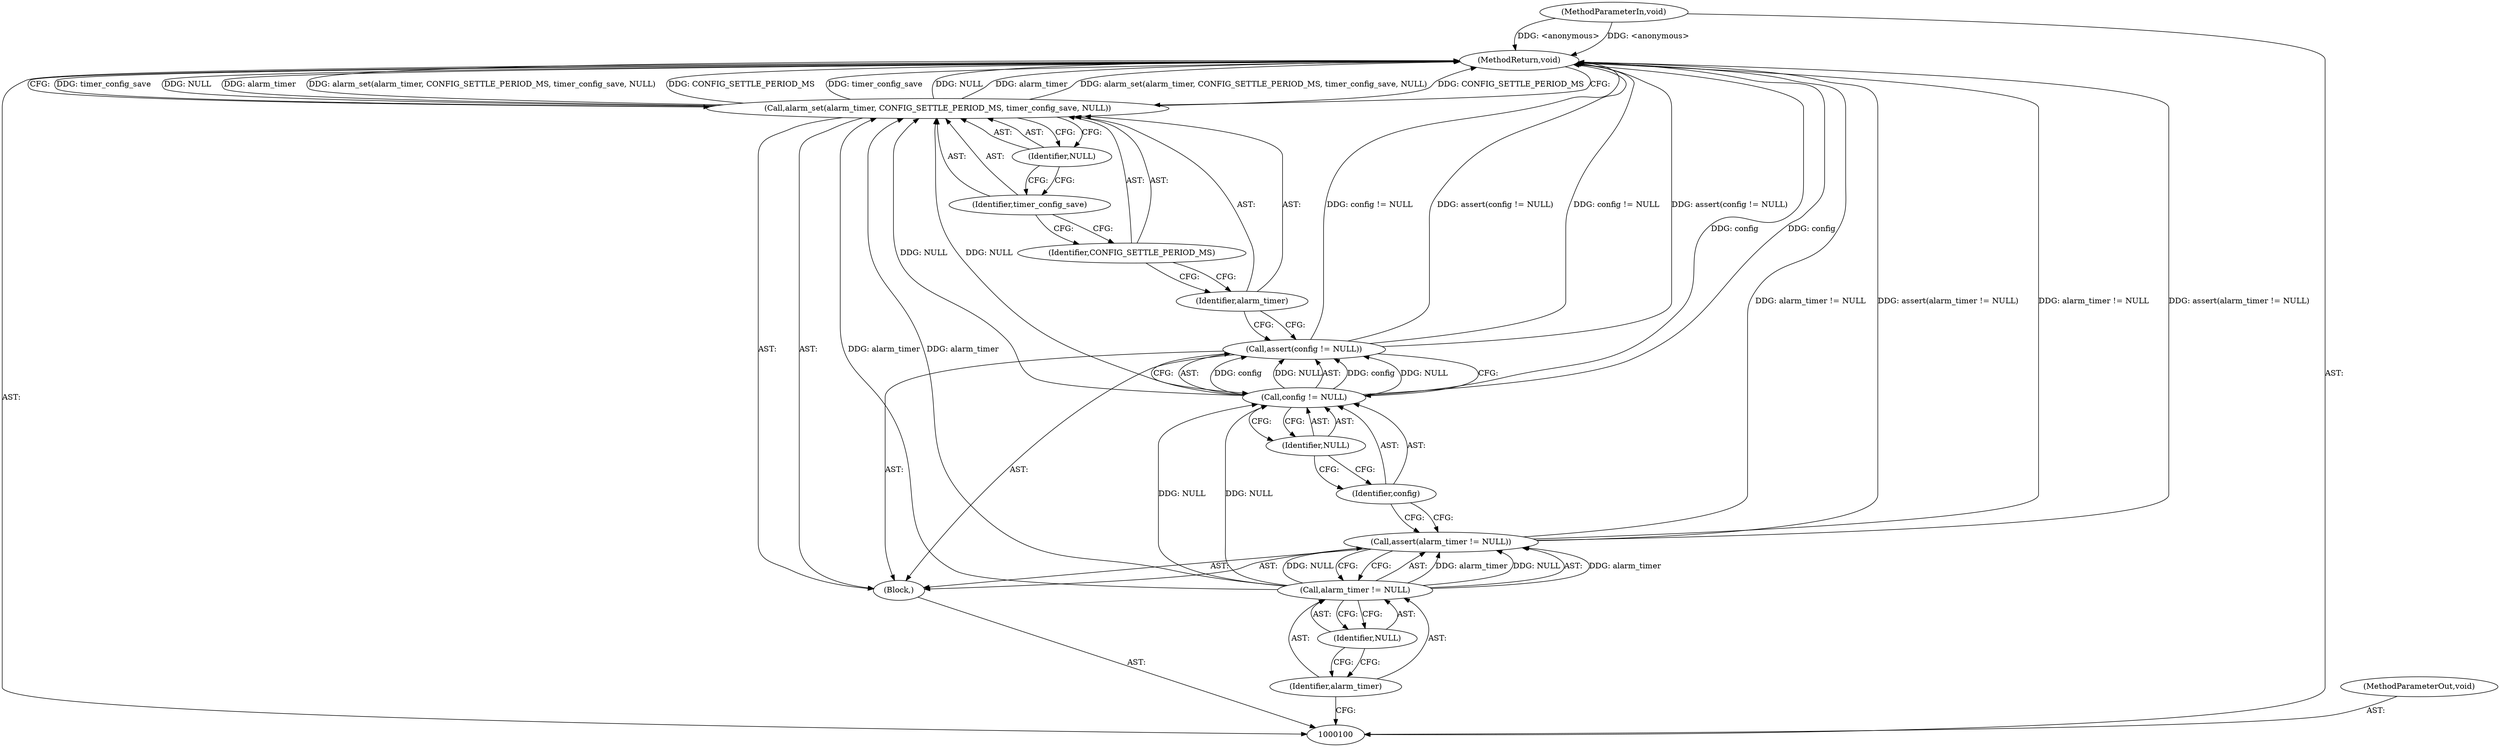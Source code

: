 digraph "1_Android_d77f1999ecece56c1cbb333f4ddc26f0b5bac2c5_0" {
"1000116" [label="(MethodReturn,void)"];
"1000101" [label="(MethodParameterIn,void)"];
"1000136" [label="(MethodParameterOut,void)"];
"1000102" [label="(Block,)"];
"1000104" [label="(Call,alarm_timer != NULL)"];
"1000105" [label="(Identifier,alarm_timer)"];
"1000106" [label="(Identifier,NULL)"];
"1000103" [label="(Call,assert(alarm_timer != NULL))"];
"1000108" [label="(Call,config != NULL)"];
"1000109" [label="(Identifier,config)"];
"1000110" [label="(Identifier,NULL)"];
"1000107" [label="(Call,assert(config != NULL))"];
"1000112" [label="(Identifier,alarm_timer)"];
"1000111" [label="(Call,alarm_set(alarm_timer, CONFIG_SETTLE_PERIOD_MS, timer_config_save, NULL))"];
"1000113" [label="(Identifier,CONFIG_SETTLE_PERIOD_MS)"];
"1000114" [label="(Identifier,timer_config_save)"];
"1000115" [label="(Identifier,NULL)"];
"1000116" -> "1000100"  [label="AST: "];
"1000116" -> "1000111"  [label="CFG: "];
"1000107" -> "1000116"  [label="DDG: config != NULL"];
"1000107" -> "1000116"  [label="DDG: assert(config != NULL)"];
"1000103" -> "1000116"  [label="DDG: alarm_timer != NULL"];
"1000103" -> "1000116"  [label="DDG: assert(alarm_timer != NULL)"];
"1000111" -> "1000116"  [label="DDG: timer_config_save"];
"1000111" -> "1000116"  [label="DDG: NULL"];
"1000111" -> "1000116"  [label="DDG: alarm_timer"];
"1000111" -> "1000116"  [label="DDG: alarm_set(alarm_timer, CONFIG_SETTLE_PERIOD_MS, timer_config_save, NULL)"];
"1000111" -> "1000116"  [label="DDG: CONFIG_SETTLE_PERIOD_MS"];
"1000108" -> "1000116"  [label="DDG: config"];
"1000101" -> "1000116"  [label="DDG: <anonymous>"];
"1000101" -> "1000100"  [label="AST: "];
"1000101" -> "1000116"  [label="DDG: <anonymous>"];
"1000136" -> "1000100"  [label="AST: "];
"1000102" -> "1000100"  [label="AST: "];
"1000103" -> "1000102"  [label="AST: "];
"1000107" -> "1000102"  [label="AST: "];
"1000111" -> "1000102"  [label="AST: "];
"1000104" -> "1000103"  [label="AST: "];
"1000104" -> "1000106"  [label="CFG: "];
"1000105" -> "1000104"  [label="AST: "];
"1000106" -> "1000104"  [label="AST: "];
"1000103" -> "1000104"  [label="CFG: "];
"1000104" -> "1000103"  [label="DDG: alarm_timer"];
"1000104" -> "1000103"  [label="DDG: NULL"];
"1000104" -> "1000108"  [label="DDG: NULL"];
"1000104" -> "1000111"  [label="DDG: alarm_timer"];
"1000105" -> "1000104"  [label="AST: "];
"1000105" -> "1000100"  [label="CFG: "];
"1000106" -> "1000105"  [label="CFG: "];
"1000106" -> "1000104"  [label="AST: "];
"1000106" -> "1000105"  [label="CFG: "];
"1000104" -> "1000106"  [label="CFG: "];
"1000103" -> "1000102"  [label="AST: "];
"1000103" -> "1000104"  [label="CFG: "];
"1000104" -> "1000103"  [label="AST: "];
"1000109" -> "1000103"  [label="CFG: "];
"1000103" -> "1000116"  [label="DDG: alarm_timer != NULL"];
"1000103" -> "1000116"  [label="DDG: assert(alarm_timer != NULL)"];
"1000104" -> "1000103"  [label="DDG: alarm_timer"];
"1000104" -> "1000103"  [label="DDG: NULL"];
"1000108" -> "1000107"  [label="AST: "];
"1000108" -> "1000110"  [label="CFG: "];
"1000109" -> "1000108"  [label="AST: "];
"1000110" -> "1000108"  [label="AST: "];
"1000107" -> "1000108"  [label="CFG: "];
"1000108" -> "1000116"  [label="DDG: config"];
"1000108" -> "1000107"  [label="DDG: config"];
"1000108" -> "1000107"  [label="DDG: NULL"];
"1000104" -> "1000108"  [label="DDG: NULL"];
"1000108" -> "1000111"  [label="DDG: NULL"];
"1000109" -> "1000108"  [label="AST: "];
"1000109" -> "1000103"  [label="CFG: "];
"1000110" -> "1000109"  [label="CFG: "];
"1000110" -> "1000108"  [label="AST: "];
"1000110" -> "1000109"  [label="CFG: "];
"1000108" -> "1000110"  [label="CFG: "];
"1000107" -> "1000102"  [label="AST: "];
"1000107" -> "1000108"  [label="CFG: "];
"1000108" -> "1000107"  [label="AST: "];
"1000112" -> "1000107"  [label="CFG: "];
"1000107" -> "1000116"  [label="DDG: config != NULL"];
"1000107" -> "1000116"  [label="DDG: assert(config != NULL)"];
"1000108" -> "1000107"  [label="DDG: config"];
"1000108" -> "1000107"  [label="DDG: NULL"];
"1000112" -> "1000111"  [label="AST: "];
"1000112" -> "1000107"  [label="CFG: "];
"1000113" -> "1000112"  [label="CFG: "];
"1000111" -> "1000102"  [label="AST: "];
"1000111" -> "1000115"  [label="CFG: "];
"1000112" -> "1000111"  [label="AST: "];
"1000113" -> "1000111"  [label="AST: "];
"1000114" -> "1000111"  [label="AST: "];
"1000115" -> "1000111"  [label="AST: "];
"1000116" -> "1000111"  [label="CFG: "];
"1000111" -> "1000116"  [label="DDG: timer_config_save"];
"1000111" -> "1000116"  [label="DDG: NULL"];
"1000111" -> "1000116"  [label="DDG: alarm_timer"];
"1000111" -> "1000116"  [label="DDG: alarm_set(alarm_timer, CONFIG_SETTLE_PERIOD_MS, timer_config_save, NULL)"];
"1000111" -> "1000116"  [label="DDG: CONFIG_SETTLE_PERIOD_MS"];
"1000104" -> "1000111"  [label="DDG: alarm_timer"];
"1000108" -> "1000111"  [label="DDG: NULL"];
"1000113" -> "1000111"  [label="AST: "];
"1000113" -> "1000112"  [label="CFG: "];
"1000114" -> "1000113"  [label="CFG: "];
"1000114" -> "1000111"  [label="AST: "];
"1000114" -> "1000113"  [label="CFG: "];
"1000115" -> "1000114"  [label="CFG: "];
"1000115" -> "1000111"  [label="AST: "];
"1000115" -> "1000114"  [label="CFG: "];
"1000111" -> "1000115"  [label="CFG: "];
}
